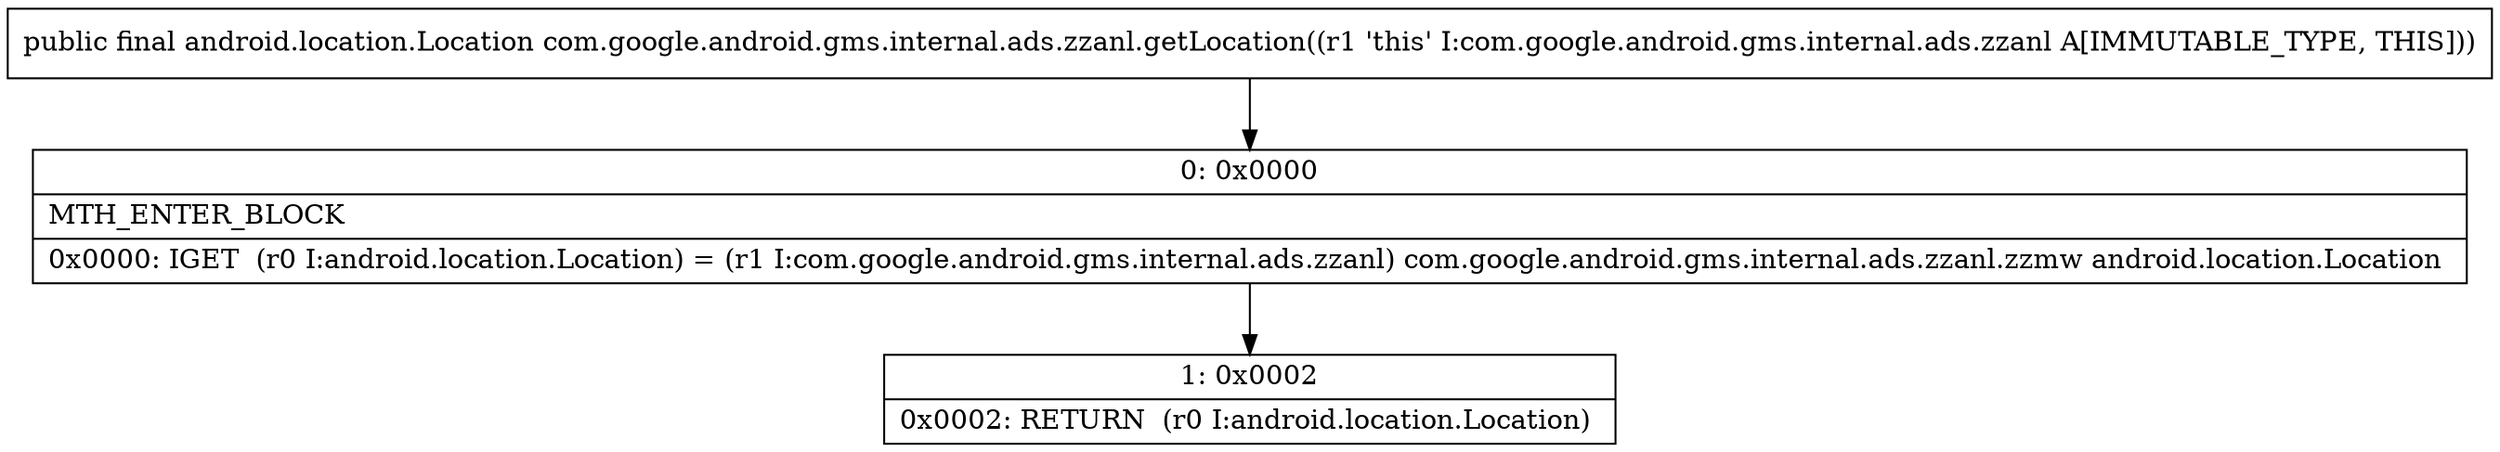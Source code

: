 digraph "CFG forcom.google.android.gms.internal.ads.zzanl.getLocation()Landroid\/location\/Location;" {
Node_0 [shape=record,label="{0\:\ 0x0000|MTH_ENTER_BLOCK\l|0x0000: IGET  (r0 I:android.location.Location) = (r1 I:com.google.android.gms.internal.ads.zzanl) com.google.android.gms.internal.ads.zzanl.zzmw android.location.Location \l}"];
Node_1 [shape=record,label="{1\:\ 0x0002|0x0002: RETURN  (r0 I:android.location.Location) \l}"];
MethodNode[shape=record,label="{public final android.location.Location com.google.android.gms.internal.ads.zzanl.getLocation((r1 'this' I:com.google.android.gms.internal.ads.zzanl A[IMMUTABLE_TYPE, THIS])) }"];
MethodNode -> Node_0;
Node_0 -> Node_1;
}

